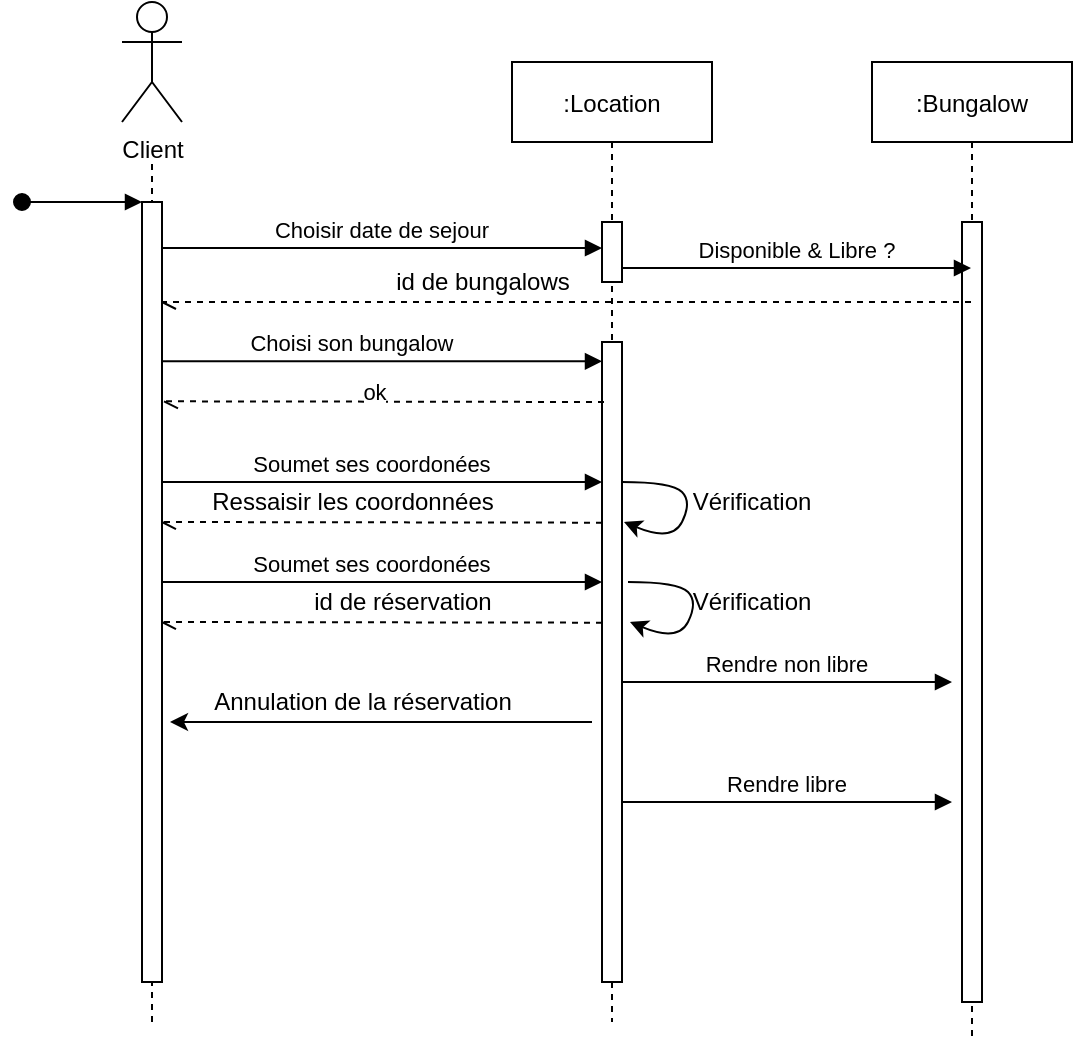 <mxfile version="15.2.5" type="device"><diagram id="kgpKYQtTHZ0yAKxKKP6v" name="Page-1"><mxGraphModel dx="716" dy="341" grid="1" gridSize="10" guides="1" tooltips="1" connect="1" arrows="1" fold="1" page="1" pageScale="1" pageWidth="850" pageHeight="1100" math="0" shadow="0"><root><mxCell id="0"/><mxCell id="1" parent="0"/><mxCell id="1gKqWNHwLuRgaXXyn3CH-2" value="" style="endArrow=none;dashed=1;html=1;" edge="1" parent="1"><mxGeometry width="50" height="50" relative="1" as="geometry"><mxPoint x="170" y="560" as="sourcePoint"/><mxPoint x="170" y="130" as="targetPoint"/></mxGeometry></mxCell><mxCell id="3nuBFxr9cyL0pnOWT2aG-5" value=":Bungalow" style="shape=umlLifeline;perimeter=lifelinePerimeter;container=1;collapsible=0;recursiveResize=0;rounded=0;shadow=0;strokeWidth=1;" parent="1" vertex="1"><mxGeometry x="530" y="80" width="100" height="490" as="geometry"/></mxCell><mxCell id="3nuBFxr9cyL0pnOWT2aG-6" value="" style="points=[];perimeter=orthogonalPerimeter;rounded=0;shadow=0;strokeWidth=1;" parent="3nuBFxr9cyL0pnOWT2aG-5" vertex="1"><mxGeometry x="45" y="80" width="10" height="390" as="geometry"/></mxCell><mxCell id="1gKqWNHwLuRgaXXyn3CH-31" value="Rendre libre" style="verticalAlign=bottom;endArrow=block;shadow=0;strokeWidth=1;" edge="1" parent="3nuBFxr9cyL0pnOWT2aG-5"><mxGeometry relative="1" as="geometry"><mxPoint x="-125.0" y="370" as="sourcePoint"/><mxPoint x="40" y="370" as="targetPoint"/><Array as="points"><mxPoint x="-70" y="370"/><mxPoint x="-50" y="370"/><mxPoint x="-20" y="370"/></Array></mxGeometry></mxCell><mxCell id="3nuBFxr9cyL0pnOWT2aG-8" value="Choisir date de sejour" style="verticalAlign=bottom;endArrow=block;shadow=0;strokeWidth=1;" parent="1" edge="1"><mxGeometry relative="1" as="geometry"><mxPoint x="175.0" y="173" as="sourcePoint"/><mxPoint x="395" y="173" as="targetPoint"/><Array as="points"><mxPoint x="230" y="173"/><mxPoint x="250" y="173"/><mxPoint x="280" y="173"/></Array></mxGeometry></mxCell><mxCell id="3nuBFxr9cyL0pnOWT2aG-2" value="" style="points=[];perimeter=orthogonalPerimeter;rounded=0;shadow=0;strokeWidth=1;" parent="1" vertex="1"><mxGeometry x="165" y="150" width="10" height="390" as="geometry"/></mxCell><mxCell id="3nuBFxr9cyL0pnOWT2aG-3" value="" style="verticalAlign=bottom;startArrow=oval;endArrow=block;startSize=8;shadow=0;strokeWidth=1;" parent="1" target="3nuBFxr9cyL0pnOWT2aG-2" edge="1"><mxGeometry x="120" y="80" as="geometry"><mxPoint x="105" y="150" as="sourcePoint"/></mxGeometry></mxCell><mxCell id="1gKqWNHwLuRgaXXyn3CH-1" value="Client" style="shape=umlActor;verticalLabelPosition=bottom;verticalAlign=top;html=1;outlineConnect=0;" vertex="1" parent="1"><mxGeometry x="155" y="50" width="30" height="60" as="geometry"/></mxCell><mxCell id="1gKqWNHwLuRgaXXyn3CH-3" value=":Location" style="shape=umlLifeline;perimeter=lifelinePerimeter;container=1;collapsible=0;recursiveResize=0;rounded=0;shadow=0;strokeWidth=1;" vertex="1" parent="1"><mxGeometry x="350" y="80" width="100" height="480" as="geometry"/></mxCell><mxCell id="1gKqWNHwLuRgaXXyn3CH-4" value="" style="points=[];perimeter=orthogonalPerimeter;rounded=0;shadow=0;strokeWidth=1;" vertex="1" parent="1gKqWNHwLuRgaXXyn3CH-3"><mxGeometry x="45" y="80" width="10" height="30" as="geometry"/></mxCell><mxCell id="1gKqWNHwLuRgaXXyn3CH-12" value="" style="points=[];perimeter=orthogonalPerimeter;rounded=0;shadow=0;strokeWidth=1;" vertex="1" parent="1gKqWNHwLuRgaXXyn3CH-3"><mxGeometry x="45" y="140" width="10" height="320" as="geometry"/></mxCell><mxCell id="1gKqWNHwLuRgaXXyn3CH-14" value="" style="endArrow=openAsync;html=1;dashed=1;endFill=0;entryX=1.5;entryY=0.309;entryDx=0;entryDy=0;entryPerimeter=0;" edge="1" parent="1gKqWNHwLuRgaXXyn3CH-3"><mxGeometry width="50" height="50" relative="1" as="geometry"><mxPoint x="46" y="170" as="sourcePoint"/><mxPoint x="-174.0" y="169.66" as="targetPoint"/></mxGeometry></mxCell><mxCell id="1gKqWNHwLuRgaXXyn3CH-15" value="ok" style="edgeLabel;html=1;align=center;verticalAlign=middle;resizable=0;points=[];" vertex="1" connectable="0" parent="1gKqWNHwLuRgaXXyn3CH-14"><mxGeometry x="-0.171" y="-2" relative="1" as="geometry"><mxPoint x="-24" y="-3" as="offset"/></mxGeometry></mxCell><mxCell id="1gKqWNHwLuRgaXXyn3CH-20" value="" style="curved=1;endArrow=classic;html=1;" edge="1" parent="1gKqWNHwLuRgaXXyn3CH-3"><mxGeometry width="50" height="50" relative="1" as="geometry"><mxPoint x="55" y="210" as="sourcePoint"/><mxPoint x="56" y="230" as="targetPoint"/><Array as="points"><mxPoint x="80" y="210"/><mxPoint x="90" y="220"/><mxPoint x="80" y="240"/></Array></mxGeometry></mxCell><mxCell id="1gKqWNHwLuRgaXXyn3CH-41" value="Soumet ses coordonées" style="verticalAlign=bottom;endArrow=block;shadow=0;strokeWidth=1;" edge="1" parent="1gKqWNHwLuRgaXXyn3CH-3"><mxGeometry x="-0.045" relative="1" as="geometry"><mxPoint x="-175.0" y="260" as="sourcePoint"/><mxPoint x="45" y="260" as="targetPoint"/><Array as="points"><mxPoint x="-120" y="260"/><mxPoint x="-100" y="260"/><mxPoint x="-70" y="260"/></Array><mxPoint as="offset"/></mxGeometry></mxCell><mxCell id="1gKqWNHwLuRgaXXyn3CH-42" value="" style="curved=1;endArrow=classic;html=1;" edge="1" parent="1gKqWNHwLuRgaXXyn3CH-3"><mxGeometry width="50" height="50" relative="1" as="geometry"><mxPoint x="58" y="260" as="sourcePoint"/><mxPoint x="59" y="280" as="targetPoint"/><Array as="points"><mxPoint x="83" y="260"/><mxPoint x="93" y="270"/><mxPoint x="83" y="290"/></Array></mxGeometry></mxCell><mxCell id="1gKqWNHwLuRgaXXyn3CH-7" value="Disponible &amp; Libre ?" style="verticalAlign=bottom;endArrow=block;shadow=0;strokeWidth=1;" edge="1" parent="1" target="3nuBFxr9cyL0pnOWT2aG-5"><mxGeometry relative="1" as="geometry"><mxPoint x="405" y="183" as="sourcePoint"/><mxPoint x="570" y="183" as="targetPoint"/><Array as="points"><mxPoint x="418" y="183"/><mxPoint x="438" y="183"/><mxPoint x="468" y="183"/></Array></mxGeometry></mxCell><mxCell id="1gKqWNHwLuRgaXXyn3CH-10" value="id de bungalows" style="text;html=1;align=center;verticalAlign=middle;resizable=0;points=[];autosize=1;strokeColor=none;fillColor=none;" vertex="1" parent="1"><mxGeometry x="285" y="180" width="100" height="20" as="geometry"/></mxCell><mxCell id="1gKqWNHwLuRgaXXyn3CH-11" value="Choisi son bungalow" style="verticalAlign=bottom;endArrow=block;shadow=0;strokeWidth=1;" edge="1" parent="1"><mxGeometry x="-0.136" relative="1" as="geometry"><mxPoint x="175.0" y="229.66" as="sourcePoint"/><mxPoint x="395" y="229.66" as="targetPoint"/><Array as="points"><mxPoint x="230" y="229.66"/><mxPoint x="250" y="229.66"/><mxPoint x="280" y="229.66"/></Array><mxPoint as="offset"/></mxGeometry></mxCell><mxCell id="1gKqWNHwLuRgaXXyn3CH-13" value="Soumet ses coordonées" style="verticalAlign=bottom;endArrow=block;shadow=0;strokeWidth=1;" edge="1" parent="1"><mxGeometry x="-0.045" relative="1" as="geometry"><mxPoint x="175.0" y="290" as="sourcePoint"/><mxPoint x="395" y="290" as="targetPoint"/><Array as="points"><mxPoint x="230" y="290"/><mxPoint x="250" y="290"/><mxPoint x="280" y="290"/></Array><mxPoint as="offset"/></mxGeometry></mxCell><mxCell id="1gKqWNHwLuRgaXXyn3CH-17" value="" style="endArrow=openAsync;html=1;dashed=1;endFill=0;entryX=1.5;entryY=0.309;entryDx=0;entryDy=0;entryPerimeter=0;" edge="1" parent="1"><mxGeometry width="50" height="50" relative="1" as="geometry"><mxPoint x="395" y="310.34" as="sourcePoint"/><mxPoint x="175.0" y="310.0" as="targetPoint"/></mxGeometry></mxCell><mxCell id="1gKqWNHwLuRgaXXyn3CH-19" value="&lt;div&gt;Ressaisir les coordonnées&lt;br&gt;&lt;/div&gt;" style="text;html=1;align=center;verticalAlign=middle;resizable=0;points=[];autosize=1;strokeColor=none;fillColor=none;" vertex="1" parent="1"><mxGeometry x="195" y="290" width="150" height="20" as="geometry"/></mxCell><mxCell id="1gKqWNHwLuRgaXXyn3CH-21" value="Vérification" style="text;html=1;strokeColor=none;fillColor=none;align=center;verticalAlign=middle;whiteSpace=wrap;rounded=0;" vertex="1" parent="1"><mxGeometry x="450" y="290" width="40" height="20" as="geometry"/></mxCell><mxCell id="1gKqWNHwLuRgaXXyn3CH-26" value="" style="endArrow=openAsync;html=1;dashed=1;endFill=0;" edge="1" parent="1" source="3nuBFxr9cyL0pnOWT2aG-5" target="3nuBFxr9cyL0pnOWT2aG-2"><mxGeometry width="50" height="50" relative="1" as="geometry"><mxPoint x="350" y="290" as="sourcePoint"/><mxPoint x="400" y="240" as="targetPoint"/><Array as="points"><mxPoint x="450" y="200"/></Array></mxGeometry></mxCell><mxCell id="1gKqWNHwLuRgaXXyn3CH-43" value="Vérification" style="text;html=1;strokeColor=none;fillColor=none;align=center;verticalAlign=middle;whiteSpace=wrap;rounded=0;" vertex="1" parent="1"><mxGeometry x="450" y="340" width="40" height="20" as="geometry"/></mxCell><mxCell id="1gKqWNHwLuRgaXXyn3CH-44" value="" style="endArrow=openAsync;html=1;dashed=1;endFill=0;entryX=1.5;entryY=0.309;entryDx=0;entryDy=0;entryPerimeter=0;" edge="1" parent="1"><mxGeometry width="50" height="50" relative="1" as="geometry"><mxPoint x="395" y="360.34" as="sourcePoint"/><mxPoint x="175.0" y="360.0" as="targetPoint"/></mxGeometry></mxCell><mxCell id="1gKqWNHwLuRgaXXyn3CH-45" value="&lt;div&gt;id de réservation&lt;br&gt;&lt;/div&gt;" style="text;html=1;align=center;verticalAlign=middle;resizable=0;points=[];autosize=1;strokeColor=none;fillColor=none;" vertex="1" parent="1"><mxGeometry x="245" y="340" width="100" height="20" as="geometry"/></mxCell><mxCell id="1gKqWNHwLuRgaXXyn3CH-47" value="Annulation de la réservation" style="text;html=1;align=center;verticalAlign=middle;resizable=0;points=[];autosize=1;strokeColor=none;fillColor=none;" vertex="1" parent="1"><mxGeometry x="195" y="390" width="160" height="20" as="geometry"/></mxCell><mxCell id="1gKqWNHwLuRgaXXyn3CH-48" value="Rendre non libre" style="verticalAlign=bottom;endArrow=block;shadow=0;strokeWidth=1;" edge="1" parent="1"><mxGeometry relative="1" as="geometry"><mxPoint x="405" y="390.0" as="sourcePoint"/><mxPoint x="570" y="390.0" as="targetPoint"/><Array as="points"><mxPoint x="460" y="390"/><mxPoint x="480" y="390"/><mxPoint x="510" y="390"/></Array></mxGeometry></mxCell><mxCell id="1gKqWNHwLuRgaXXyn3CH-49" value="" style="endArrow=classic;html=1;" edge="1" parent="1"><mxGeometry width="50" height="50" relative="1" as="geometry"><mxPoint x="390" y="410" as="sourcePoint"/><mxPoint x="179" y="410" as="targetPoint"/></mxGeometry></mxCell></root></mxGraphModel></diagram></mxfile>